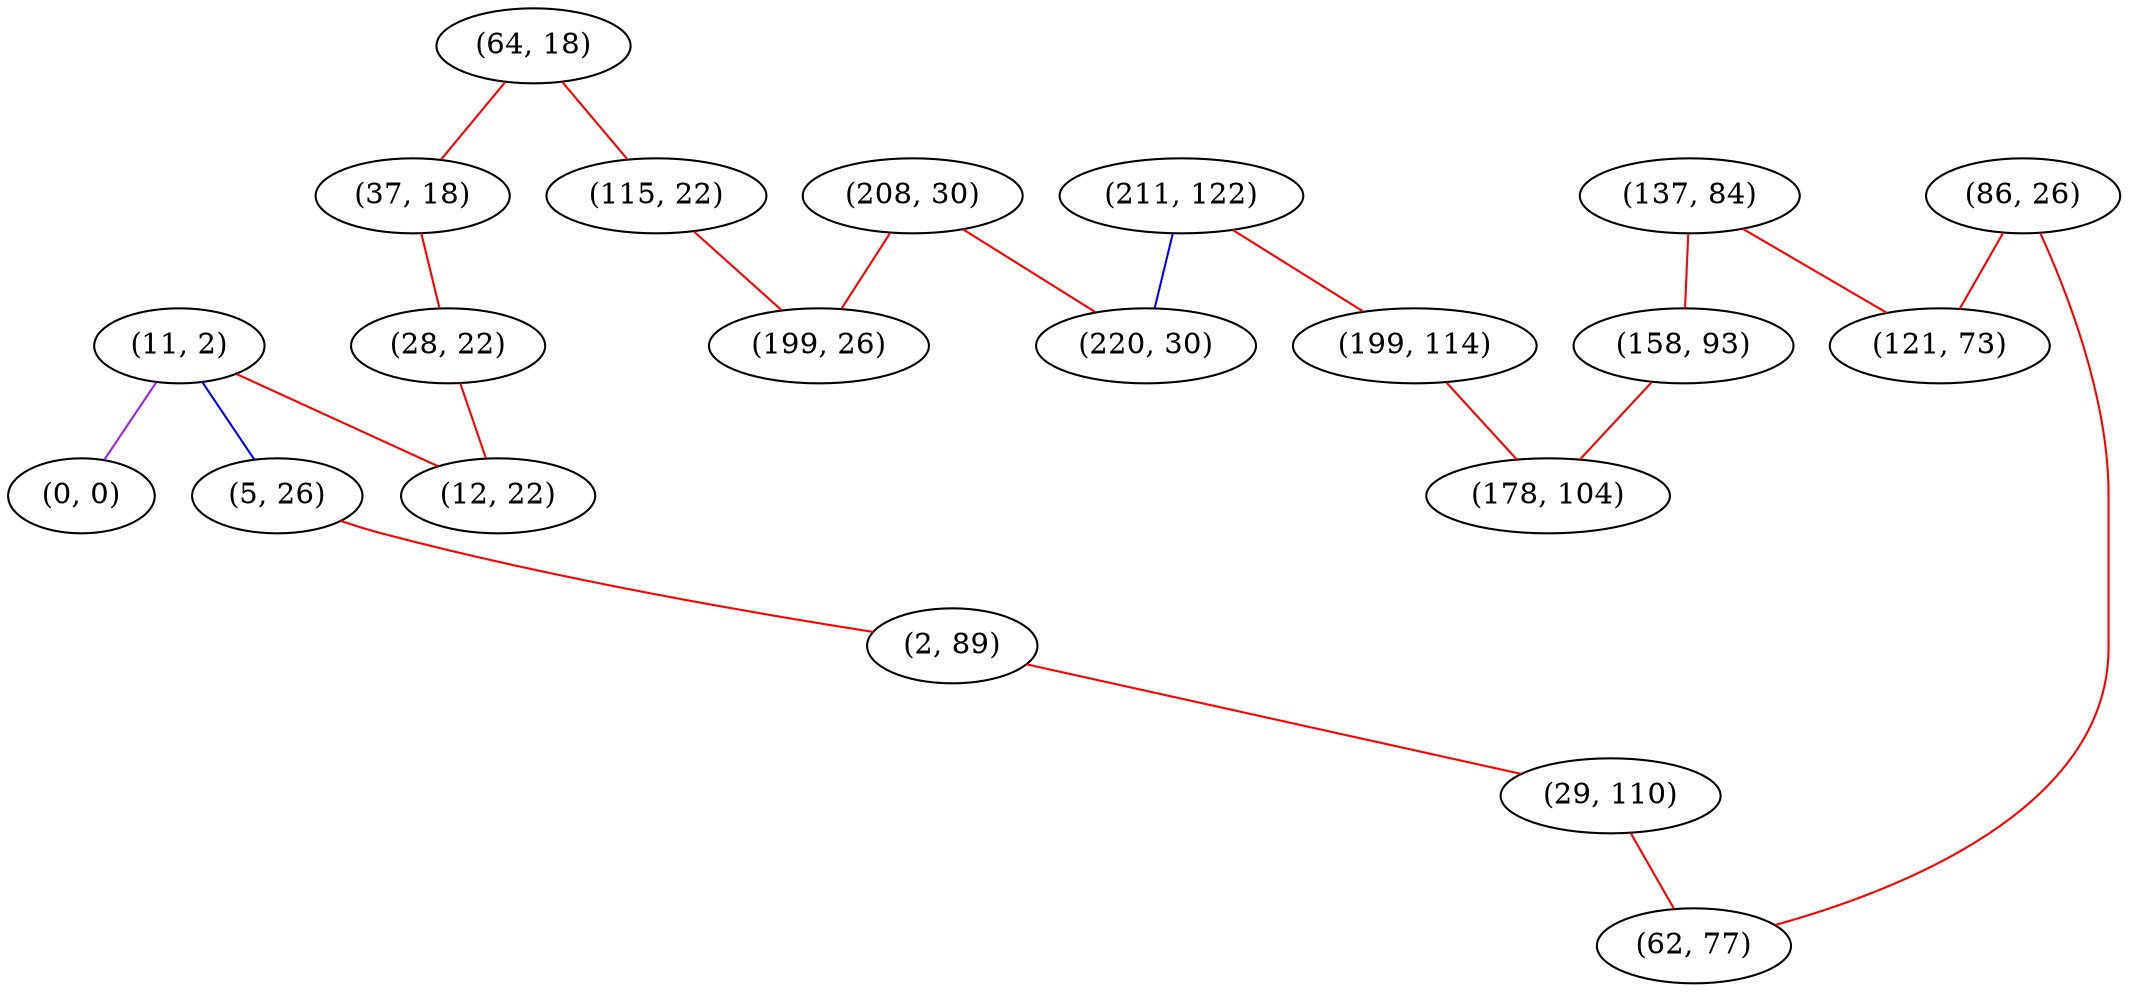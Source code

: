 graph "" {
"(11, 2)";
"(0, 0)";
"(64, 18)";
"(115, 22)";
"(137, 84)";
"(208, 30)";
"(211, 122)";
"(86, 26)";
"(37, 18)";
"(28, 22)";
"(158, 93)";
"(12, 22)";
"(5, 26)";
"(199, 114)";
"(2, 89)";
"(199, 26)";
"(29, 110)";
"(178, 104)";
"(121, 73)";
"(62, 77)";
"(220, 30)";
"(11, 2)" -- "(0, 0)"  [color=purple, key=0, weight=4];
"(11, 2)" -- "(5, 26)"  [color=blue, key=0, weight=3];
"(11, 2)" -- "(12, 22)"  [color=red, key=0, weight=1];
"(64, 18)" -- "(37, 18)"  [color=red, key=0, weight=1];
"(64, 18)" -- "(115, 22)"  [color=red, key=0, weight=1];
"(115, 22)" -- "(199, 26)"  [color=red, key=0, weight=1];
"(137, 84)" -- "(121, 73)"  [color=red, key=0, weight=1];
"(137, 84)" -- "(158, 93)"  [color=red, key=0, weight=1];
"(208, 30)" -- "(220, 30)"  [color=red, key=0, weight=1];
"(208, 30)" -- "(199, 26)"  [color=red, key=0, weight=1];
"(211, 122)" -- "(220, 30)"  [color=blue, key=0, weight=3];
"(211, 122)" -- "(199, 114)"  [color=red, key=0, weight=1];
"(86, 26)" -- "(121, 73)"  [color=red, key=0, weight=1];
"(86, 26)" -- "(62, 77)"  [color=red, key=0, weight=1];
"(37, 18)" -- "(28, 22)"  [color=red, key=0, weight=1];
"(28, 22)" -- "(12, 22)"  [color=red, key=0, weight=1];
"(158, 93)" -- "(178, 104)"  [color=red, key=0, weight=1];
"(5, 26)" -- "(2, 89)"  [color=red, key=0, weight=1];
"(199, 114)" -- "(178, 104)"  [color=red, key=0, weight=1];
"(2, 89)" -- "(29, 110)"  [color=red, key=0, weight=1];
"(29, 110)" -- "(62, 77)"  [color=red, key=0, weight=1];
}
